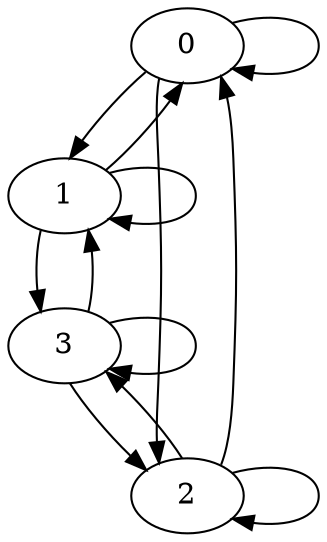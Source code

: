 digraph "" {
	graph [nodesep=0.5];
	0 -> 0	[len=2,
		weight=1.0];
	0 -> 1	[len=2,
		weight=1.0];
	0 -> 2	[len=2,
		weight=1.0];
	1 -> 0	[len=2,
		weight=1.0];
	1 -> 1	[len=2,
		weight=1.0];
	1 -> 3	[len=2,
		weight=1.0];
	2 -> 0	[len=2,
		weight=1.0];
	2 -> 2	[len=2,
		weight=1.0];
	2 -> 3	[len=2,
		weight=1.0];
	3 -> 1	[len=2,
		weight=1.0];
	3 -> 2	[len=2,
		weight=1.0];
	3 -> 3	[len=2,
		weight=1.0];
}
